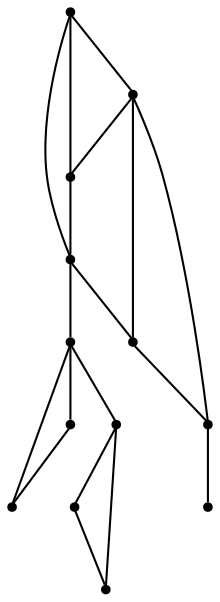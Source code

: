 graph {
  node [shape=point,comment="{\"directed\":false,\"doi\":\"10.1007/978-3-319-03841-4_10\",\"figure\":\"2 (2)\"}"]

  v0 [pos="1039.1116470080349,748.7522296322885"]
  v1 [pos="1113.5747203996987,748.7522296322885"]
  v2 [pos="967.4516313058568,820.3712683526714"]
  v3 [pos="967.4516313058568,671.5302322051566"]
  v4 [pos="967.4516313058568,745.9508774562998"]
  v5 [pos="892.9854721425604,745.9508774562998"]
  v6 [pos="818.5234485494933,671.5302322051566"]
  v7 [pos="818.5234485494933,745.9508774562998"]
  v8 [pos="744.0614249564263,597.1055172776651"]
  v9 [pos="744.0614249564264,745.9508774562998"]
  v10 [pos="744.0614249564263,820.3712683526713"]
  v11 [pos="744.0614249564264,671.5302322051567"]
  v12 [pos="669.5952657931299,745.9508774562998"]

  v0 -- v1 [id="-1",pos="1039.1116470080349,748.7522296322885 1113.5747203996987,748.7522296322885 1113.5747203996987,748.7522296322885 1113.5747203996987,748.7522296322885"]
  v2 -- v1 [id="-5",pos="967.4516313058568,820.3712683526714 1113.5747203996987,748.7522296322885 1113.5747203996987,748.7522296322885 1113.5747203996987,748.7522296322885"]
  v2 -- v0 [id="-13",pos="967.4516313058568,820.3712683526714 1039.1116470080349,748.7522296322885 1039.1116470080349,748.7522296322885 1039.1116470080349,748.7522296322885"]
  v12 -- v8 [id="-2",pos="669.5952657931299,745.9508774562998 744.0614249564263,597.1055172776651 744.0614249564263,597.1055172776651 744.0614249564263,597.1055172776651"]
  v12 -- v11 [id="-3",pos="669.5952657931299,745.9508774562998 744.0614249564264,671.5302322051567 744.0614249564264,671.5302322051567 744.0614249564264,671.5302322051567"]
  v12 -- v9 [id="-4",pos="669.5952657931299,745.9508774562998 744.0614249564264,745.9508774562998 744.0614249564264,745.9508774562998 744.0614249564264,745.9508774562998"]
  v10 -- v9 [id="-6",pos="744.0614249564263,820.3712683526713 744.0614249564264,745.9508774562998 744.0614249564264,745.9508774562998 744.0614249564264,745.9508774562998"]
  v11 -- v8 [id="-7",pos="744.0614249564264,671.5302322051567 744.0614249564263,597.1055172776651 744.0614249564263,597.1055172776651 744.0614249564263,597.1055172776651"]
  v10 -- v7 [id="-8",pos="744.0614249564263,820.3712683526713 818.5234485494933,745.9508774562998 818.5234485494933,745.9508774562998 818.5234485494933,745.9508774562998"]
  v9 -- v7 [id="-11",pos="744.0614249564264,745.9508774562998 818.5234485494933,745.9508774562998 818.5234485494933,745.9508774562998 818.5234485494933,745.9508774562998"]
  v7 -- v5 [id="-14",pos="818.5234485494933,745.9508774562998 892.9854721425604,745.9508774562998 892.9854721425604,745.9508774562998 892.9854721425604,745.9508774562998"]
  v5 -- v3 [id="-19",pos="892.9854721425604,745.9508774562998 967.4516313058568,671.5302322051566 967.4516313058568,671.5302322051566 967.4516313058568,671.5302322051566"]
  v5 -- v4 [id="-20",pos="892.9854721425604,745.9508774562998 967.4516313058568,745.9508774562998 967.4516313058568,745.9508774562998 967.4516313058568,745.9508774562998"]
  v4 -- v3 [id="-21",pos="967.4516313058568,745.9508774562998 967.4516313058568,671.5302322051566 967.4516313058568,671.5302322051566 967.4516313058568,671.5302322051566"]
  v10 -- v12 [id="-23",pos="744.0614249564263,820.3712683526713 669.5952657931299,745.9508774562998 669.5952657931299,745.9508774562998 669.5952657931299,745.9508774562998"]
  v8 -- v6 [id="-24",pos="744.0614249564263,597.1055172776651 818.5234485494933,671.5302322051566 818.5234485494933,671.5302322051566 818.5234485494933,671.5302322051566"]
  v7 -- v11 [id="-25",pos="818.5234485494933,745.9508774562998 744.0614249564264,671.5302322051567 744.0614249564264,671.5302322051567 744.0614249564264,671.5302322051567"]
  v5 -- v2 [id="-26",pos="892.9854721425604,745.9508774562998 967.4516313058568,820.3712683526714 967.4516313058568,820.3712683526714 967.4516313058568,820.3712683526714"]
}